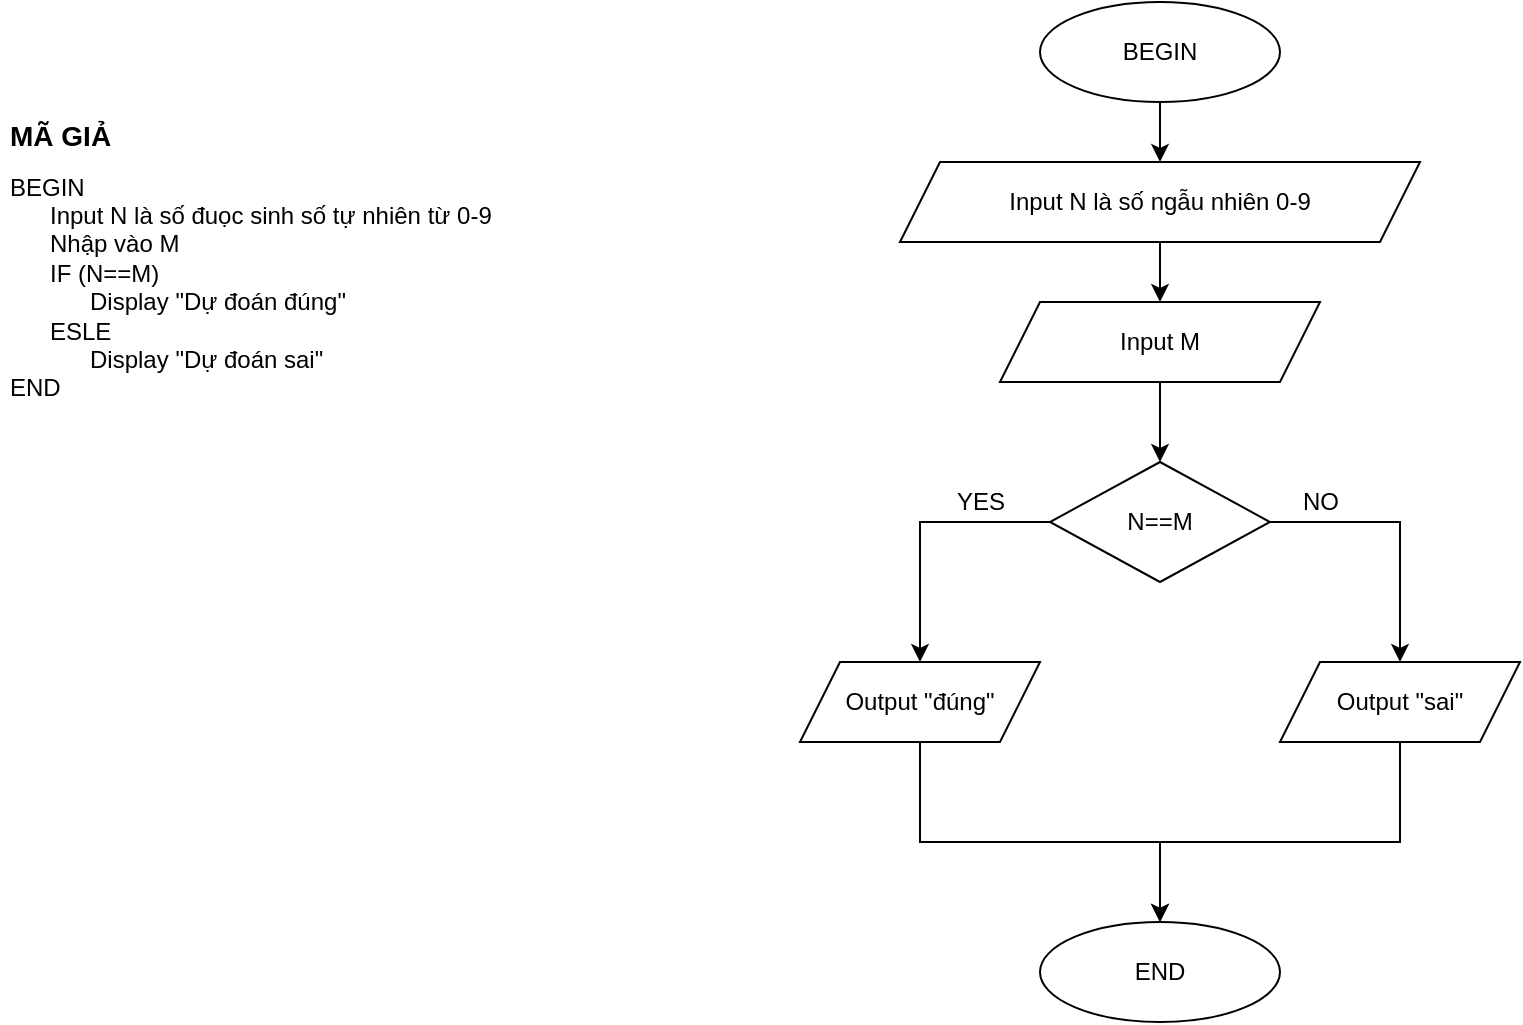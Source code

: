 <mxfile version="15.6.2" type="device"><diagram id="xmyt9rJuiIJDxjUPHGly" name="Page-1"><mxGraphModel dx="868" dy="425" grid="1" gridSize="10" guides="1" tooltips="1" connect="1" arrows="1" fold="1" page="1" pageScale="1" pageWidth="827" pageHeight="1169" math="0" shadow="0"><root><mxCell id="0"/><mxCell id="1" parent="0"/><mxCell id="zfygDb_fjqu6dAuknL17-1" value="BEGIN" style="ellipse;whiteSpace=wrap;html=1;" vertex="1" parent="1"><mxGeometry x="560" y="20" width="120" height="50" as="geometry"/></mxCell><mxCell id="zfygDb_fjqu6dAuknL17-2" value="" style="endArrow=classic;html=1;rounded=0;exitX=0.5;exitY=1;exitDx=0;exitDy=0;" edge="1" parent="1" source="zfygDb_fjqu6dAuknL17-1"><mxGeometry width="50" height="50" relative="1" as="geometry"><mxPoint x="600" y="150" as="sourcePoint"/><mxPoint x="620" y="100" as="targetPoint"/></mxGeometry></mxCell><mxCell id="zfygDb_fjqu6dAuknL17-5" value="" style="edgeStyle=orthogonalEdgeStyle;rounded=0;orthogonalLoop=1;jettySize=auto;html=1;" edge="1" parent="1" source="zfygDb_fjqu6dAuknL17-3"><mxGeometry relative="1" as="geometry"><mxPoint x="620" y="170" as="targetPoint"/></mxGeometry></mxCell><mxCell id="zfygDb_fjqu6dAuknL17-3" value="Input N là số ngẫu nhiên 0-9" style="shape=parallelogram;perimeter=parallelogramPerimeter;whiteSpace=wrap;html=1;fixedSize=1;" vertex="1" parent="1"><mxGeometry x="490" y="100" width="260" height="40" as="geometry"/></mxCell><mxCell id="zfygDb_fjqu6dAuknL17-10" value="" style="edgeStyle=orthogonalEdgeStyle;rounded=0;orthogonalLoop=1;jettySize=auto;html=1;" edge="1" parent="1" source="zfygDb_fjqu6dAuknL17-8" target="zfygDb_fjqu6dAuknL17-9"><mxGeometry relative="1" as="geometry"/></mxCell><mxCell id="zfygDb_fjqu6dAuknL17-8" value="Input M" style="shape=parallelogram;perimeter=parallelogramPerimeter;whiteSpace=wrap;html=1;fixedSize=1;" vertex="1" parent="1"><mxGeometry x="540" y="170" width="160" height="40" as="geometry"/></mxCell><mxCell id="zfygDb_fjqu6dAuknL17-12" value="" style="edgeStyle=orthogonalEdgeStyle;rounded=0;orthogonalLoop=1;jettySize=auto;html=1;" edge="1" parent="1" source="zfygDb_fjqu6dAuknL17-9" target="zfygDb_fjqu6dAuknL17-11"><mxGeometry relative="1" as="geometry"/></mxCell><mxCell id="zfygDb_fjqu6dAuknL17-14" value="" style="edgeStyle=orthogonalEdgeStyle;rounded=0;orthogonalLoop=1;jettySize=auto;html=1;" edge="1" parent="1" source="zfygDb_fjqu6dAuknL17-9" target="zfygDb_fjqu6dAuknL17-13"><mxGeometry relative="1" as="geometry"/></mxCell><mxCell id="zfygDb_fjqu6dAuknL17-9" value="N==M" style="rhombus;whiteSpace=wrap;html=1;" vertex="1" parent="1"><mxGeometry x="565" y="250" width="110" height="60" as="geometry"/></mxCell><mxCell id="zfygDb_fjqu6dAuknL17-11" value="Output &quot;sai&quot;" style="shape=parallelogram;perimeter=parallelogramPerimeter;whiteSpace=wrap;html=1;fixedSize=1;" vertex="1" parent="1"><mxGeometry x="680" y="350" width="120" height="40" as="geometry"/></mxCell><mxCell id="zfygDb_fjqu6dAuknL17-13" value="Output &quot;đúng&quot;" style="shape=parallelogram;perimeter=parallelogramPerimeter;whiteSpace=wrap;html=1;fixedSize=1;" vertex="1" parent="1"><mxGeometry x="440" y="350" width="120" height="40" as="geometry"/></mxCell><mxCell id="zfygDb_fjqu6dAuknL17-17" value="END" style="ellipse;whiteSpace=wrap;html=1;" vertex="1" parent="1"><mxGeometry x="560" y="480" width="120" height="50" as="geometry"/></mxCell><mxCell id="zfygDb_fjqu6dAuknL17-20" value="" style="endArrow=classic;html=1;rounded=0;exitX=0.5;exitY=1;exitDx=0;exitDy=0;entryX=0.5;entryY=0;entryDx=0;entryDy=0;" edge="1" parent="1" source="zfygDb_fjqu6dAuknL17-13" target="zfygDb_fjqu6dAuknL17-17"><mxGeometry width="50" height="50" relative="1" as="geometry"><mxPoint x="400" y="390" as="sourcePoint"/><mxPoint x="450" y="340" as="targetPoint"/><Array as="points"><mxPoint x="500" y="440"/><mxPoint x="620" y="440"/></Array></mxGeometry></mxCell><mxCell id="zfygDb_fjqu6dAuknL17-21" value="" style="endArrow=classic;html=1;rounded=0;exitX=0.5;exitY=1;exitDx=0;exitDy=0;" edge="1" parent="1" source="zfygDb_fjqu6dAuknL17-11"><mxGeometry width="50" height="50" relative="1" as="geometry"><mxPoint x="400" y="390" as="sourcePoint"/><mxPoint x="620" y="480" as="targetPoint"/><Array as="points"><mxPoint x="740" y="440"/><mxPoint x="620" y="440"/></Array></mxGeometry></mxCell><mxCell id="zfygDb_fjqu6dAuknL17-22" value="YES" style="text;html=1;align=center;verticalAlign=middle;resizable=0;points=[];autosize=1;strokeColor=none;fillColor=none;" vertex="1" parent="1"><mxGeometry x="510" y="260" width="40" height="20" as="geometry"/></mxCell><mxCell id="zfygDb_fjqu6dAuknL17-23" value="NO" style="text;html=1;align=center;verticalAlign=middle;resizable=0;points=[];autosize=1;strokeColor=none;fillColor=none;" vertex="1" parent="1"><mxGeometry x="685" y="260" width="30" height="20" as="geometry"/></mxCell><mxCell id="zfygDb_fjqu6dAuknL17-25" value="&lt;h1 style=&quot;font-size: 14px&quot;&gt;MÃ GIẢ&lt;/h1&gt;&lt;div&gt;BEGIN&lt;/div&gt;&lt;div&gt;&amp;nbsp; &amp;nbsp; &amp;nbsp; Input N là số&amp;nbsp;đuọc sinh số tự nhiên từ 0-9&lt;/div&gt;&lt;div&gt;&amp;nbsp; &amp;nbsp; &amp;nbsp; Nhập vào M&lt;/div&gt;&lt;div&gt;&amp;nbsp; &amp;nbsp; &amp;nbsp; IF (N==M)&lt;/div&gt;&lt;div&gt;&amp;nbsp; &amp;nbsp; &amp;nbsp; &amp;nbsp; &amp;nbsp; &amp;nbsp; Display &quot;Dự đoán đúng&quot;&lt;/div&gt;&lt;div&gt;&amp;nbsp; &amp;nbsp; &amp;nbsp;&amp;nbsp;ESLE&lt;/div&gt;&lt;div&gt;&amp;nbsp; &amp;nbsp; &amp;nbsp; &amp;nbsp; &amp;nbsp; &amp;nbsp; Display &quot;Dự&amp;nbsp;đoán sai&quot;&lt;/div&gt;&lt;div&gt;END&lt;/div&gt;" style="text;html=1;strokeColor=none;fillColor=none;spacing=5;spacingTop=-20;whiteSpace=wrap;overflow=hidden;rounded=0;" vertex="1" parent="1"><mxGeometry x="40" y="80" width="270" height="350" as="geometry"/></mxCell></root></mxGraphModel></diagram></mxfile>